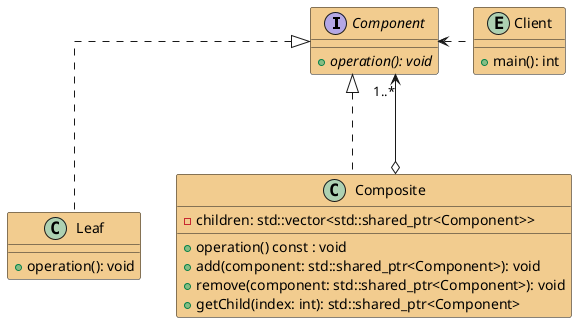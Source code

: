 ' Copyright (c) 2025 Franz Steinkress
' Licensed under the MIT License - see LICENSE for details
@startuml
skinparam ranksep 100
skinparam linetype ortho
skinparam classBackgroundColor #F2CC8F

interface Component {
    + {abstract} operation(): void
}
class Leaf {
    + operation(): void
}
class Composite {
    - children: std::vector<std::shared_ptr<Component>>
    + operation() const : void
    + add(component: std::shared_ptr<Component>): void
    + remove(component: std::shared_ptr<Component>): void
    + getChild(index: int): std::shared_ptr<Component>
}
entity Client {
    + main(): int
}

Component <|.. Leaf
Component <|.. Composite
Composite o--> "1..* " Component
Client .left.> Component
@enduml
